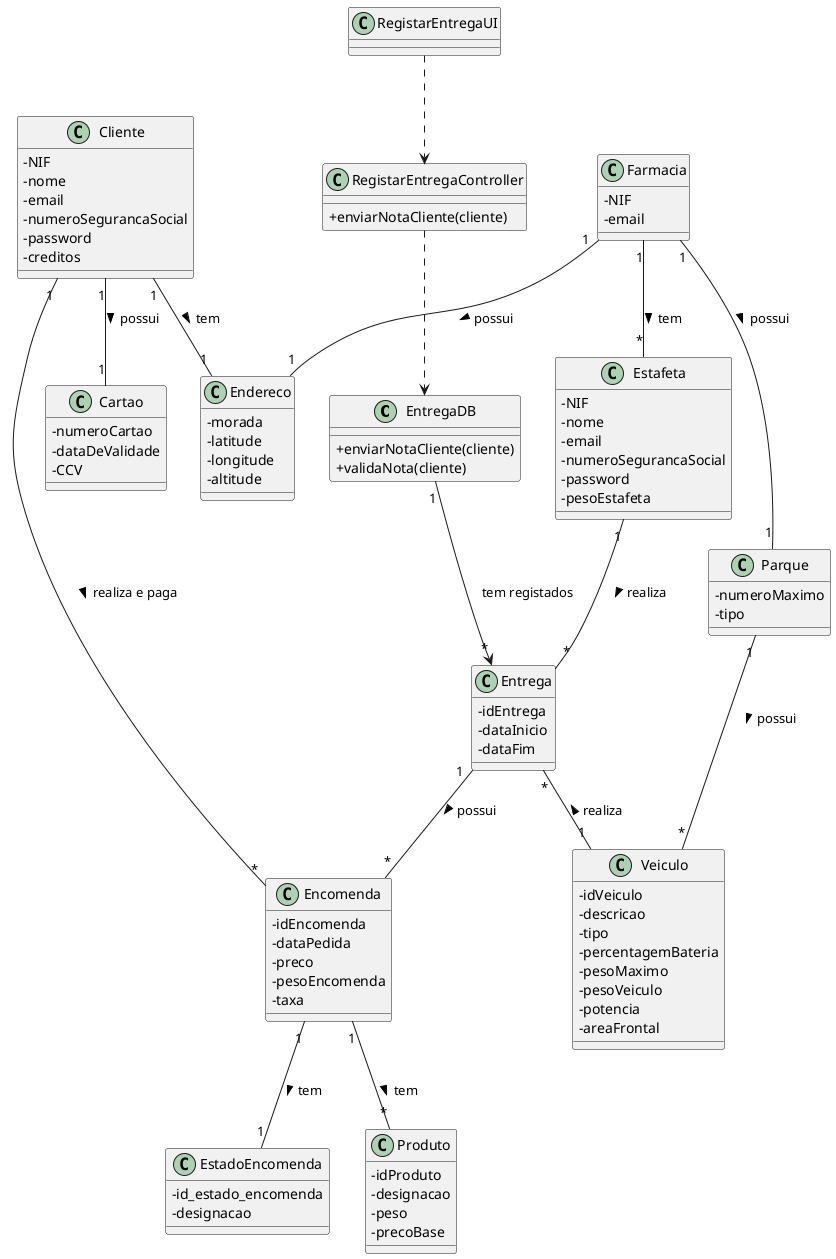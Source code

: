 @startuml
skinparam classAttributeIconSize 0

class EntregaDB {
  +enviarNotaCliente(cliente)
  +validaNota(cliente)
}

class RegistarEntregaController {
    +enviarNotaCliente(cliente)
}

class RegistarEntregaUI {
}


class Cartao {
  -numeroCartao
  -dataDeValidade
  -CCV
}

class Entrega {
  -idEntrega
  -dataInicio
  -dataFim
}

class Encomenda {
  -idEncomenda
  -dataPedida
  -preco
  -pesoEncomenda
  -taxa
}

class EstadoEncomenda {
  -id_estado_encomenda
  -designacao
}

class Produto {
  -idProduto
  -designacao
  -peso
  -precoBase
}

class Estafeta {
  -NIF
  -nome
  -email
  -numeroSegurancaSocial
  -password
  -pesoEstafeta
}


class Endereco {
  -morada
  -latitude
  -longitude
  -altitude
}

class Veiculo {
  -idVeiculo
  -descricao
  -tipo
  -percentagemBateria
  -pesoMaximo
  -pesoVeiculo
  -potencia
  -areaFrontal
}

class Parque {
  -numeroMaximo
  -tipo
}

class Cliente {
  -NIF
  -nome
  -email
  -numeroSegurancaSocial
  -password
  -creditos
}

class Farmacia {
  -NIF
  -email
}

Encomenda "1" -- "1" EstadoEncomenda : tem >
Entrega "1" -- "*" Encomenda : possui >
Estafeta "1" -- "*" Entrega: realiza >
Cliente "1" -- "1" Endereco: tem >
Cliente "1" -- "*" Encomenda: realiza e paga >
Entrega "*" -- "1" Veiculo: realiza <
Encomenda "1" -- "*" Produto: tem >
Parque "1" -- "*" Veiculo: possui >
Cliente "1" -- "1" Cartao: possui >
Farmacia "1" -- "1" Parque: possui >
Farmacia "1" -- "*" Estafeta: tem >
Farmacia "1" -- "1" Endereco: possui >



RegistarEntregaUI ..> RegistarEntregaController
RegistarEntregaController ..> EntregaDB

EntregaDB "1" --> "*" Entrega : tem registados

@enduml
